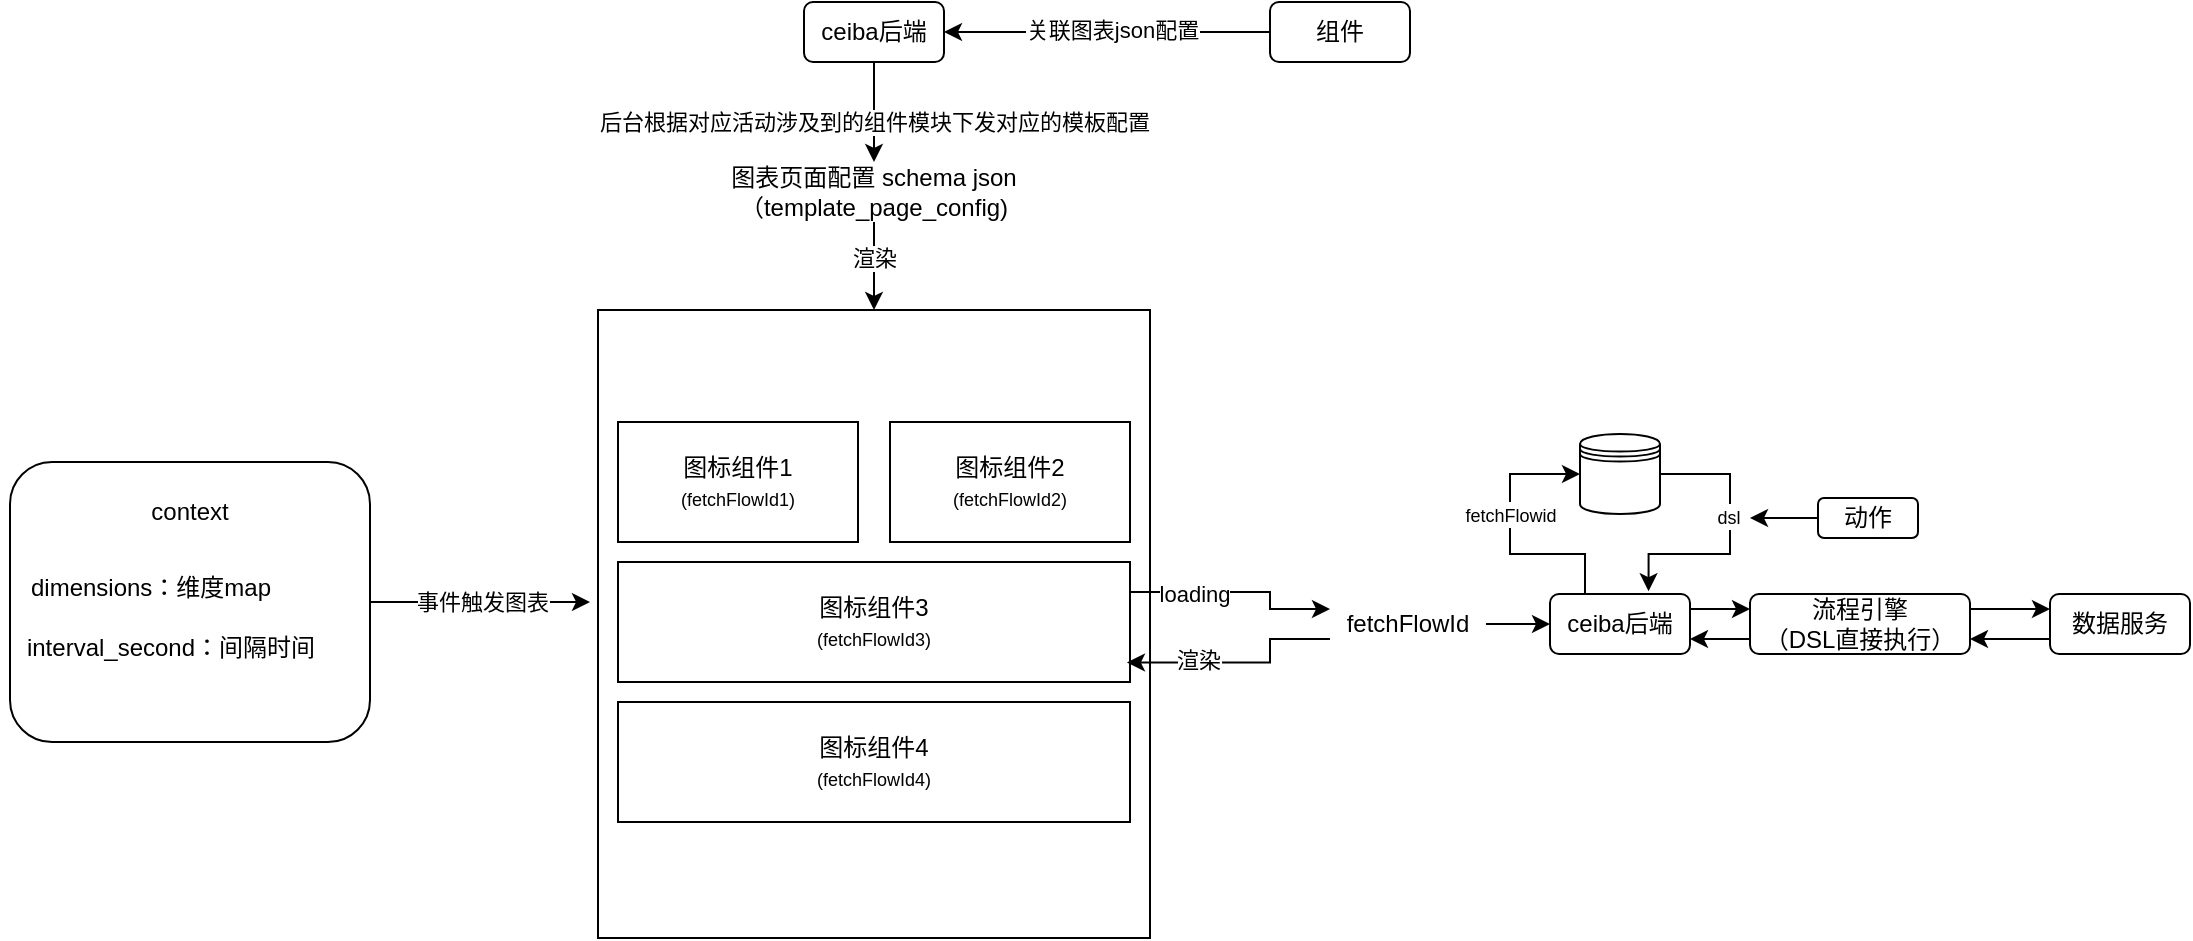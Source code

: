 <mxfile version="24.5.5" type="github">
  <diagram name="Page-1" id="GCf7YkMAvtA50YO5VCFE">
    <mxGraphModel dx="1430" dy="781" grid="1" gridSize="10" guides="1" tooltips="1" connect="1" arrows="1" fold="1" page="1" pageScale="1" pageWidth="827" pageHeight="1169" math="0" shadow="0">
      <root>
        <mxCell id="0" />
        <mxCell id="1" parent="0" />
        <mxCell id="3Bvu3zdp8uRVkXlmnBvo-51" value="" style="rounded=0;whiteSpace=wrap;html=1;" vertex="1" parent="1">
          <mxGeometry x="404" y="314" width="276" height="314" as="geometry" />
        </mxCell>
        <mxCell id="3Bvu3zdp8uRVkXlmnBvo-9" style="edgeStyle=orthogonalEdgeStyle;rounded=0;orthogonalLoop=1;jettySize=auto;html=1;exitX=1;exitY=0.5;exitDx=0;exitDy=0;" edge="1" parent="1" source="3Bvu3zdp8uRVkXlmnBvo-7">
          <mxGeometry relative="1" as="geometry">
            <mxPoint x="400" y="460" as="targetPoint" />
          </mxGeometry>
        </mxCell>
        <mxCell id="3Bvu3zdp8uRVkXlmnBvo-10" value="事件触发图表" style="edgeLabel;html=1;align=center;verticalAlign=middle;resizable=0;points=[];" vertex="1" connectable="0" parent="3Bvu3zdp8uRVkXlmnBvo-9">
          <mxGeometry x="-0.006" y="1" relative="1" as="geometry">
            <mxPoint as="offset" />
          </mxGeometry>
        </mxCell>
        <mxCell id="3Bvu3zdp8uRVkXlmnBvo-7" value="" style="rounded=1;whiteSpace=wrap;html=1;" vertex="1" parent="1">
          <mxGeometry x="110" y="390" width="180" height="140" as="geometry" />
        </mxCell>
        <mxCell id="3Bvu3zdp8uRVkXlmnBvo-1" value="图标组件1&lt;div&gt;&lt;font style=&quot;font-size: 9px;&quot;&gt;(fetchFlowId1)&lt;/font&gt;&lt;/div&gt;" style="rounded=0;whiteSpace=wrap;html=1;" vertex="1" parent="1">
          <mxGeometry x="414" y="370" width="120" height="60" as="geometry" />
        </mxCell>
        <mxCell id="3Bvu3zdp8uRVkXlmnBvo-2" value="图标组件2&lt;div&gt;&lt;font style=&quot;font-size: 9px;&quot;&gt;(fetchFlowId2)&lt;/font&gt;&lt;br&gt;&lt;/div&gt;" style="rounded=0;whiteSpace=wrap;html=1;" vertex="1" parent="1">
          <mxGeometry x="550" y="370" width="120" height="60" as="geometry" />
        </mxCell>
        <mxCell id="3Bvu3zdp8uRVkXlmnBvo-46" style="edgeStyle=orthogonalEdgeStyle;rounded=0;orthogonalLoop=1;jettySize=auto;html=1;exitX=1;exitY=0.25;exitDx=0;exitDy=0;entryX=0;entryY=0.25;entryDx=0;entryDy=0;" edge="1" parent="1" source="3Bvu3zdp8uRVkXlmnBvo-3" target="3Bvu3zdp8uRVkXlmnBvo-12">
          <mxGeometry relative="1" as="geometry">
            <Array as="points">
              <mxPoint x="740" y="455" />
              <mxPoint x="740" y="464" />
            </Array>
          </mxGeometry>
        </mxCell>
        <mxCell id="3Bvu3zdp8uRVkXlmnBvo-48" value="loading" style="edgeLabel;html=1;align=center;verticalAlign=middle;resizable=0;points=[];" vertex="1" connectable="0" parent="3Bvu3zdp8uRVkXlmnBvo-46">
          <mxGeometry x="-0.407" y="-1" relative="1" as="geometry">
            <mxPoint as="offset" />
          </mxGeometry>
        </mxCell>
        <mxCell id="3Bvu3zdp8uRVkXlmnBvo-3" value="图标组件3&lt;div&gt;&lt;font style=&quot;font-size: 9px;&quot;&gt;(fetchFlowId3)&lt;/font&gt;&lt;br&gt;&lt;/div&gt;" style="rounded=0;whiteSpace=wrap;html=1;" vertex="1" parent="1">
          <mxGeometry x="414" y="440" width="256" height="60" as="geometry" />
        </mxCell>
        <mxCell id="3Bvu3zdp8uRVkXlmnBvo-4" value="图标组件4&lt;div&gt;&lt;font style=&quot;font-size: 9px;&quot;&gt;(fetchFlowId4)&lt;/font&gt;&lt;br&gt;&lt;/div&gt;" style="rounded=0;whiteSpace=wrap;html=1;" vertex="1" parent="1">
          <mxGeometry x="414" y="510" width="256" height="60" as="geometry" />
        </mxCell>
        <mxCell id="3Bvu3zdp8uRVkXlmnBvo-5" value="dimensions：维度map" style="text;html=1;align=center;verticalAlign=middle;resizable=0;points=[];autosize=1;strokeColor=none;fillColor=none;" vertex="1" parent="1">
          <mxGeometry x="110" y="438" width="140" height="30" as="geometry" />
        </mxCell>
        <mxCell id="3Bvu3zdp8uRVkXlmnBvo-6" value="interval_second：间隔时间" style="text;html=1;align=center;verticalAlign=middle;resizable=0;points=[];autosize=1;strokeColor=none;fillColor=none;" vertex="1" parent="1">
          <mxGeometry x="105" y="468" width="170" height="30" as="geometry" />
        </mxCell>
        <mxCell id="3Bvu3zdp8uRVkXlmnBvo-8" value="context" style="text;html=1;align=center;verticalAlign=middle;whiteSpace=wrap;rounded=0;" vertex="1" parent="1">
          <mxGeometry x="170" y="400" width="60" height="30" as="geometry" />
        </mxCell>
        <mxCell id="3Bvu3zdp8uRVkXlmnBvo-15" style="edgeStyle=orthogonalEdgeStyle;rounded=0;orthogonalLoop=1;jettySize=auto;html=1;exitX=1;exitY=0.5;exitDx=0;exitDy=0;" edge="1" parent="1" source="3Bvu3zdp8uRVkXlmnBvo-12">
          <mxGeometry relative="1" as="geometry">
            <mxPoint x="880" y="471" as="targetPoint" />
          </mxGeometry>
        </mxCell>
        <mxCell id="3Bvu3zdp8uRVkXlmnBvo-12" value="fetchFlowId" style="text;html=1;align=center;verticalAlign=middle;whiteSpace=wrap;rounded=0;" vertex="1" parent="1">
          <mxGeometry x="770" y="456" width="78" height="30" as="geometry" />
        </mxCell>
        <mxCell id="3Bvu3zdp8uRVkXlmnBvo-22" style="edgeStyle=orthogonalEdgeStyle;rounded=0;orthogonalLoop=1;jettySize=auto;html=1;exitX=1;exitY=0.25;exitDx=0;exitDy=0;entryX=0;entryY=0.25;entryDx=0;entryDy=0;" edge="1" parent="1" source="3Bvu3zdp8uRVkXlmnBvo-17" target="3Bvu3zdp8uRVkXlmnBvo-18">
          <mxGeometry relative="1" as="geometry" />
        </mxCell>
        <mxCell id="3Bvu3zdp8uRVkXlmnBvo-42" style="edgeStyle=orthogonalEdgeStyle;rounded=0;orthogonalLoop=1;jettySize=auto;html=1;exitX=0.25;exitY=0;exitDx=0;exitDy=0;entryX=0;entryY=0.5;entryDx=0;entryDy=0;" edge="1" parent="1" source="3Bvu3zdp8uRVkXlmnBvo-17" target="3Bvu3zdp8uRVkXlmnBvo-36">
          <mxGeometry relative="1" as="geometry" />
        </mxCell>
        <mxCell id="3Bvu3zdp8uRVkXlmnBvo-45" value="&lt;font style=&quot;font-size: 9px;&quot;&gt;fetchFlowid&lt;/font&gt;" style="edgeLabel;html=1;align=center;verticalAlign=middle;resizable=0;points=[];" vertex="1" connectable="0" parent="3Bvu3zdp8uRVkXlmnBvo-42">
          <mxGeometry x="0.167" relative="1" as="geometry">
            <mxPoint as="offset" />
          </mxGeometry>
        </mxCell>
        <mxCell id="3Bvu3zdp8uRVkXlmnBvo-17" value="ceiba后端" style="rounded=1;whiteSpace=wrap;html=1;" vertex="1" parent="1">
          <mxGeometry x="880" y="456" width="70" height="30" as="geometry" />
        </mxCell>
        <mxCell id="3Bvu3zdp8uRVkXlmnBvo-23" style="edgeStyle=orthogonalEdgeStyle;rounded=0;orthogonalLoop=1;jettySize=auto;html=1;exitX=1;exitY=0.25;exitDx=0;exitDy=0;entryX=0;entryY=0.25;entryDx=0;entryDy=0;" edge="1" parent="1" source="3Bvu3zdp8uRVkXlmnBvo-18" target="3Bvu3zdp8uRVkXlmnBvo-20">
          <mxGeometry relative="1" as="geometry" />
        </mxCell>
        <mxCell id="3Bvu3zdp8uRVkXlmnBvo-25" style="edgeStyle=orthogonalEdgeStyle;rounded=0;orthogonalLoop=1;jettySize=auto;html=1;exitX=0;exitY=0.75;exitDx=0;exitDy=0;entryX=1;entryY=0.75;entryDx=0;entryDy=0;" edge="1" parent="1" source="3Bvu3zdp8uRVkXlmnBvo-18" target="3Bvu3zdp8uRVkXlmnBvo-17">
          <mxGeometry relative="1" as="geometry" />
        </mxCell>
        <mxCell id="3Bvu3zdp8uRVkXlmnBvo-18" value="流程引擎&lt;div&gt;（DSL直接执行）&lt;/div&gt;" style="rounded=1;whiteSpace=wrap;html=1;" vertex="1" parent="1">
          <mxGeometry x="980" y="456" width="110" height="30" as="geometry" />
        </mxCell>
        <mxCell id="3Bvu3zdp8uRVkXlmnBvo-24" style="edgeStyle=orthogonalEdgeStyle;rounded=0;orthogonalLoop=1;jettySize=auto;html=1;exitX=0;exitY=0.75;exitDx=0;exitDy=0;entryX=1;entryY=0.75;entryDx=0;entryDy=0;" edge="1" parent="1" source="3Bvu3zdp8uRVkXlmnBvo-20" target="3Bvu3zdp8uRVkXlmnBvo-18">
          <mxGeometry relative="1" as="geometry" />
        </mxCell>
        <mxCell id="3Bvu3zdp8uRVkXlmnBvo-20" value="数据服务" style="rounded=1;whiteSpace=wrap;html=1;" vertex="1" parent="1">
          <mxGeometry x="1130" y="456" width="70" height="30" as="geometry" />
        </mxCell>
        <mxCell id="3Bvu3zdp8uRVkXlmnBvo-36" value="" style="shape=datastore;whiteSpace=wrap;html=1;" vertex="1" parent="1">
          <mxGeometry x="895" y="376" width="40" height="40" as="geometry" />
        </mxCell>
        <mxCell id="3Bvu3zdp8uRVkXlmnBvo-43" style="edgeStyle=orthogonalEdgeStyle;rounded=0;orthogonalLoop=1;jettySize=auto;html=1;exitX=1;exitY=0.5;exitDx=0;exitDy=0;entryX=0.704;entryY=-0.046;entryDx=0;entryDy=0;entryPerimeter=0;" edge="1" parent="1" source="3Bvu3zdp8uRVkXlmnBvo-36" target="3Bvu3zdp8uRVkXlmnBvo-17">
          <mxGeometry relative="1" as="geometry">
            <Array as="points">
              <mxPoint x="970" y="396" />
              <mxPoint x="970" y="436" />
              <mxPoint x="929" y="436" />
            </Array>
          </mxGeometry>
        </mxCell>
        <mxCell id="3Bvu3zdp8uRVkXlmnBvo-44" value="&lt;font style=&quot;font-size: 9px;&quot;&gt;dsl&lt;/font&gt;" style="edgeLabel;html=1;align=center;verticalAlign=middle;resizable=0;points=[];" vertex="1" connectable="0" parent="3Bvu3zdp8uRVkXlmnBvo-43">
          <mxGeometry x="-0.164" y="-1" relative="1" as="geometry">
            <mxPoint as="offset" />
          </mxGeometry>
        </mxCell>
        <mxCell id="3Bvu3zdp8uRVkXlmnBvo-47" style="edgeStyle=orthogonalEdgeStyle;rounded=0;orthogonalLoop=1;jettySize=auto;html=1;exitX=0;exitY=0.75;exitDx=0;exitDy=0;entryX=0.994;entryY=0.837;entryDx=0;entryDy=0;entryPerimeter=0;" edge="1" parent="1" source="3Bvu3zdp8uRVkXlmnBvo-12" target="3Bvu3zdp8uRVkXlmnBvo-3">
          <mxGeometry relative="1" as="geometry">
            <Array as="points">
              <mxPoint x="740" y="479" />
              <mxPoint x="740" y="490" />
            </Array>
          </mxGeometry>
        </mxCell>
        <mxCell id="3Bvu3zdp8uRVkXlmnBvo-49" value="渲染" style="edgeLabel;html=1;align=center;verticalAlign=middle;resizable=0;points=[];" vertex="1" connectable="0" parent="3Bvu3zdp8uRVkXlmnBvo-47">
          <mxGeometry x="0.371" y="-1" relative="1" as="geometry">
            <mxPoint as="offset" />
          </mxGeometry>
        </mxCell>
        <mxCell id="3Bvu3zdp8uRVkXlmnBvo-53" style="edgeStyle=orthogonalEdgeStyle;rounded=0;orthogonalLoop=1;jettySize=auto;html=1;exitX=0.5;exitY=1;exitDx=0;exitDy=0;entryX=0.5;entryY=0;entryDx=0;entryDy=0;" edge="1" parent="1" source="3Bvu3zdp8uRVkXlmnBvo-52" target="3Bvu3zdp8uRVkXlmnBvo-51">
          <mxGeometry relative="1" as="geometry" />
        </mxCell>
        <mxCell id="3Bvu3zdp8uRVkXlmnBvo-54" value="渲染" style="edgeLabel;html=1;align=center;verticalAlign=middle;resizable=0;points=[];" vertex="1" connectable="0" parent="3Bvu3zdp8uRVkXlmnBvo-53">
          <mxGeometry x="-0.173" relative="1" as="geometry">
            <mxPoint as="offset" />
          </mxGeometry>
        </mxCell>
        <mxCell id="3Bvu3zdp8uRVkXlmnBvo-52" value="图表页面配置 schema json&lt;div&gt;（template_page_config)&lt;/div&gt;" style="text;html=1;align=center;verticalAlign=middle;whiteSpace=wrap;rounded=0;" vertex="1" parent="1">
          <mxGeometry x="467" y="240" width="150" height="30" as="geometry" />
        </mxCell>
        <mxCell id="3Bvu3zdp8uRVkXlmnBvo-55" value="" style="endArrow=classic;html=1;rounded=0;entryX=0.5;entryY=0;entryDx=0;entryDy=0;" edge="1" parent="1" target="3Bvu3zdp8uRVkXlmnBvo-52">
          <mxGeometry width="50" height="50" relative="1" as="geometry">
            <mxPoint x="542" y="190" as="sourcePoint" />
            <mxPoint x="580" y="170" as="targetPoint" />
          </mxGeometry>
        </mxCell>
        <mxCell id="3Bvu3zdp8uRVkXlmnBvo-56" value="后台根据对应活动涉及到的组件模块下发对应的模板配置" style="edgeLabel;html=1;align=center;verticalAlign=middle;resizable=0;points=[];" vertex="1" connectable="0" parent="3Bvu3zdp8uRVkXlmnBvo-55">
          <mxGeometry x="-0.28" y="1" relative="1" as="geometry">
            <mxPoint x="-1" y="12" as="offset" />
          </mxGeometry>
        </mxCell>
        <mxCell id="3Bvu3zdp8uRVkXlmnBvo-58" style="edgeStyle=orthogonalEdgeStyle;rounded=0;orthogonalLoop=1;jettySize=auto;html=1;exitX=0;exitY=0.5;exitDx=0;exitDy=0;entryX=1;entryY=0.5;entryDx=0;entryDy=0;" edge="1" parent="1" source="3Bvu3zdp8uRVkXlmnBvo-57" target="3Bvu3zdp8uRVkXlmnBvo-59">
          <mxGeometry relative="1" as="geometry">
            <mxPoint x="750" y="150.0" as="targetPoint" />
          </mxGeometry>
        </mxCell>
        <mxCell id="3Bvu3zdp8uRVkXlmnBvo-60" value="关联图表json配置" style="edgeLabel;html=1;align=center;verticalAlign=middle;resizable=0;points=[];" vertex="1" connectable="0" parent="3Bvu3zdp8uRVkXlmnBvo-58">
          <mxGeometry x="0.123" y="-1" relative="1" as="geometry">
            <mxPoint x="12" as="offset" />
          </mxGeometry>
        </mxCell>
        <mxCell id="3Bvu3zdp8uRVkXlmnBvo-57" value="组件" style="rounded=1;whiteSpace=wrap;html=1;" vertex="1" parent="1">
          <mxGeometry x="740" y="160" width="70" height="30" as="geometry" />
        </mxCell>
        <mxCell id="3Bvu3zdp8uRVkXlmnBvo-59" value="ceiba后端" style="rounded=1;whiteSpace=wrap;html=1;" vertex="1" parent="1">
          <mxGeometry x="507" y="160" width="70" height="30" as="geometry" />
        </mxCell>
        <mxCell id="3Bvu3zdp8uRVkXlmnBvo-62" style="edgeStyle=orthogonalEdgeStyle;rounded=0;orthogonalLoop=1;jettySize=auto;html=1;exitX=0;exitY=0.5;exitDx=0;exitDy=0;" edge="1" parent="1" source="3Bvu3zdp8uRVkXlmnBvo-61">
          <mxGeometry relative="1" as="geometry">
            <mxPoint x="980" y="417.862" as="targetPoint" />
          </mxGeometry>
        </mxCell>
        <mxCell id="3Bvu3zdp8uRVkXlmnBvo-61" value="动作" style="rounded=1;whiteSpace=wrap;html=1;" vertex="1" parent="1">
          <mxGeometry x="1014" y="408" width="50" height="20" as="geometry" />
        </mxCell>
      </root>
    </mxGraphModel>
  </diagram>
</mxfile>
